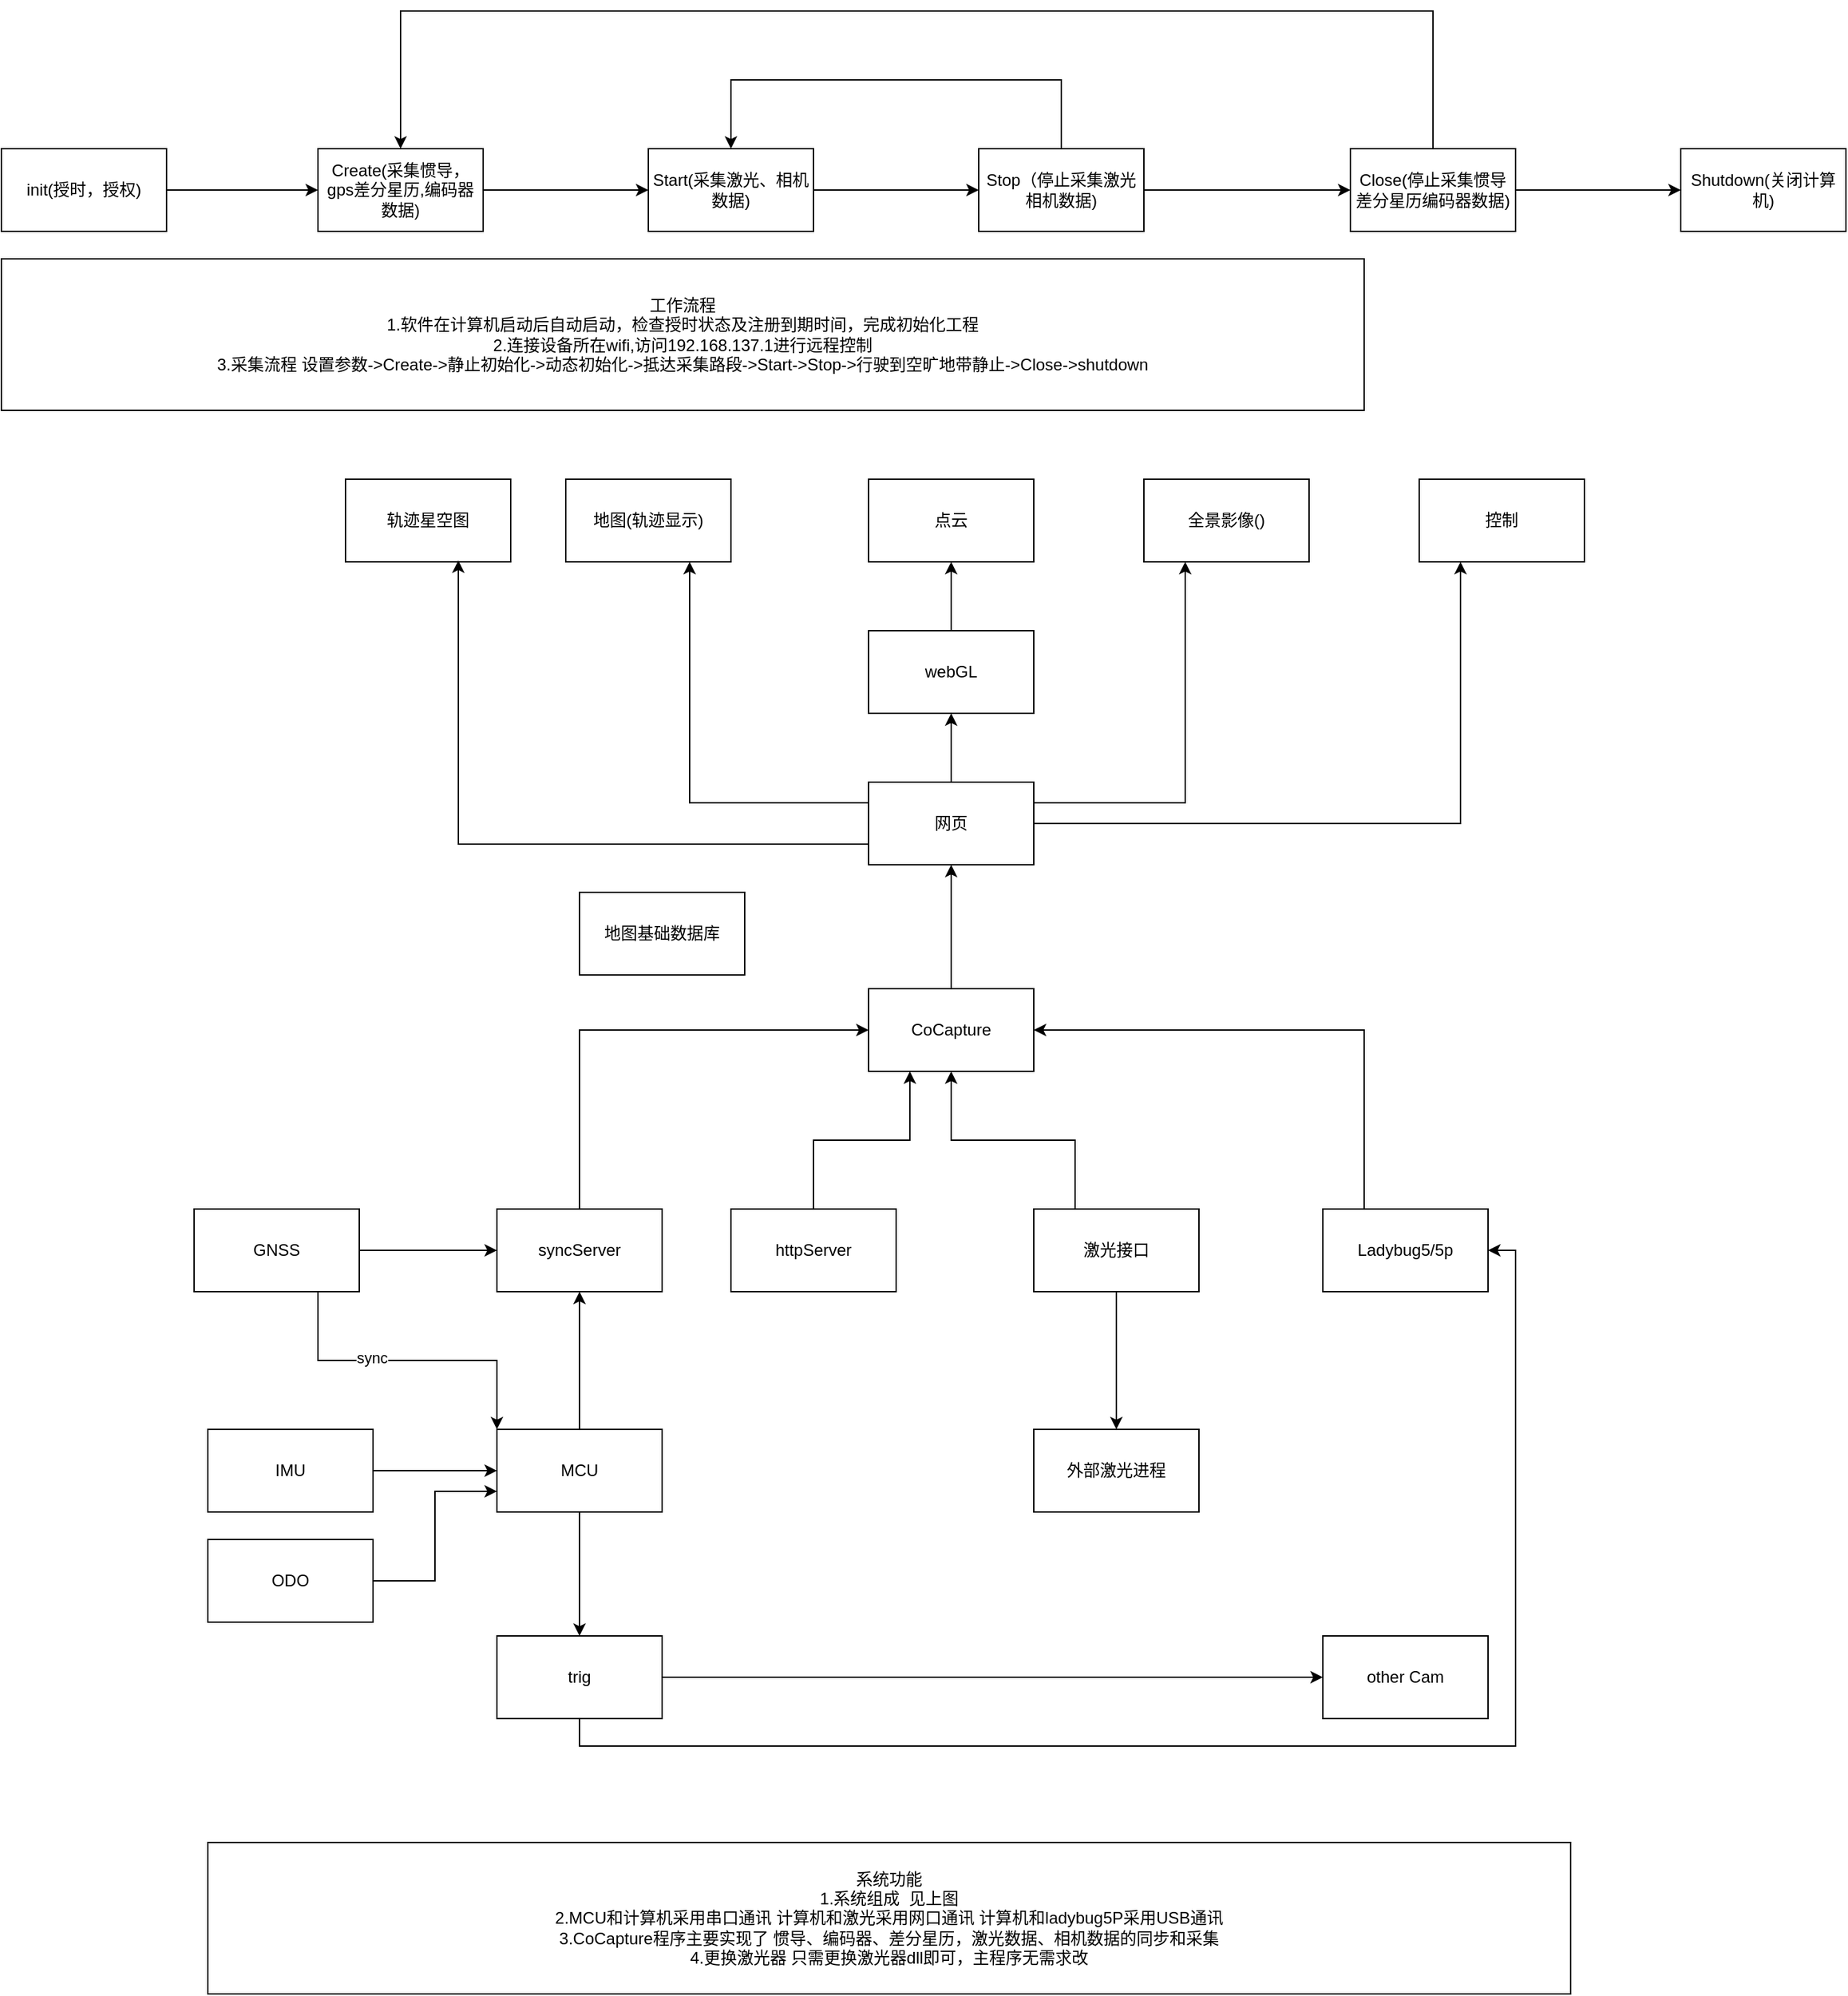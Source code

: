 <mxfile version="24.4.4" type="github">
  <diagram name="第 1 页" id="MG2fz1Bfg2p695yH_KMa">
    <mxGraphModel dx="3760" dy="2852" grid="1" gridSize="10" guides="1" tooltips="1" connect="1" arrows="1" fold="1" page="1" pageScale="1" pageWidth="827" pageHeight="1169" math="0" shadow="0">
      <root>
        <mxCell id="0" />
        <mxCell id="1" parent="0" />
        <mxCell id="xIZLLmD36oTW7W7khkmX-1" style="edgeStyle=orthogonalEdgeStyle;rounded=0;orthogonalLoop=1;jettySize=auto;html=1;exitX=0.5;exitY=0;exitDx=0;exitDy=0;entryX=0.5;entryY=1;entryDx=0;entryDy=0;" edge="1" parent="1" source="xIZLLmD36oTW7W7khkmX-2" target="xIZLLmD36oTW7W7khkmX-28">
          <mxGeometry relative="1" as="geometry" />
        </mxCell>
        <mxCell id="xIZLLmD36oTW7W7khkmX-2" value="CoCapture" style="rounded=0;whiteSpace=wrap;html=1;" vertex="1" parent="1">
          <mxGeometry x="110" y="70" width="120" height="60" as="geometry" />
        </mxCell>
        <mxCell id="xIZLLmD36oTW7W7khkmX-3" style="edgeStyle=orthogonalEdgeStyle;rounded=0;orthogonalLoop=1;jettySize=auto;html=1;exitX=0.5;exitY=0;exitDx=0;exitDy=0;entryX=0.25;entryY=1;entryDx=0;entryDy=0;" edge="1" parent="1" source="xIZLLmD36oTW7W7khkmX-4" target="xIZLLmD36oTW7W7khkmX-2">
          <mxGeometry relative="1" as="geometry" />
        </mxCell>
        <mxCell id="xIZLLmD36oTW7W7khkmX-4" value="httpServer" style="rounded=0;whiteSpace=wrap;html=1;" vertex="1" parent="1">
          <mxGeometry x="10" y="230" width="120" height="60" as="geometry" />
        </mxCell>
        <mxCell id="xIZLLmD36oTW7W7khkmX-5" value="" style="edgeStyle=orthogonalEdgeStyle;rounded=0;orthogonalLoop=1;jettySize=auto;html=1;" edge="1" parent="1" source="xIZLLmD36oTW7W7khkmX-7" target="xIZLLmD36oTW7W7khkmX-10">
          <mxGeometry relative="1" as="geometry" />
        </mxCell>
        <mxCell id="xIZLLmD36oTW7W7khkmX-6" style="edgeStyle=orthogonalEdgeStyle;rounded=0;orthogonalLoop=1;jettySize=auto;html=1;exitX=0.25;exitY=0;exitDx=0;exitDy=0;entryX=0.5;entryY=1;entryDx=0;entryDy=0;" edge="1" parent="1" source="xIZLLmD36oTW7W7khkmX-7" target="xIZLLmD36oTW7W7khkmX-2">
          <mxGeometry relative="1" as="geometry" />
        </mxCell>
        <mxCell id="xIZLLmD36oTW7W7khkmX-7" value="激光接口" style="rounded=0;whiteSpace=wrap;html=1;" vertex="1" parent="1">
          <mxGeometry x="230" y="230" width="120" height="60" as="geometry" />
        </mxCell>
        <mxCell id="xIZLLmD36oTW7W7khkmX-8" style="edgeStyle=orthogonalEdgeStyle;rounded=0;orthogonalLoop=1;jettySize=auto;html=1;exitX=0.25;exitY=0;exitDx=0;exitDy=0;entryX=1;entryY=0.5;entryDx=0;entryDy=0;" edge="1" parent="1" source="xIZLLmD36oTW7W7khkmX-9" target="xIZLLmD36oTW7W7khkmX-2">
          <mxGeometry relative="1" as="geometry" />
        </mxCell>
        <mxCell id="xIZLLmD36oTW7W7khkmX-9" value="Ladybug5/5p" style="rounded=0;whiteSpace=wrap;html=1;" vertex="1" parent="1">
          <mxGeometry x="440" y="230" width="120" height="60" as="geometry" />
        </mxCell>
        <mxCell id="xIZLLmD36oTW7W7khkmX-10" value="外部激光进程" style="rounded=0;whiteSpace=wrap;html=1;" vertex="1" parent="1">
          <mxGeometry x="230" y="390" width="120" height="60" as="geometry" />
        </mxCell>
        <mxCell id="xIZLLmD36oTW7W7khkmX-11" style="edgeStyle=orthogonalEdgeStyle;rounded=0;orthogonalLoop=1;jettySize=auto;html=1;entryX=0;entryY=0.5;entryDx=0;entryDy=0;exitX=0.5;exitY=0;exitDx=0;exitDy=0;" edge="1" parent="1" source="xIZLLmD36oTW7W7khkmX-12" target="xIZLLmD36oTW7W7khkmX-2">
          <mxGeometry relative="1" as="geometry" />
        </mxCell>
        <mxCell id="xIZLLmD36oTW7W7khkmX-12" value="syncServer" style="rounded=0;whiteSpace=wrap;html=1;" vertex="1" parent="1">
          <mxGeometry x="-160" y="230" width="120" height="60" as="geometry" />
        </mxCell>
        <mxCell id="xIZLLmD36oTW7W7khkmX-13" style="edgeStyle=orthogonalEdgeStyle;rounded=0;orthogonalLoop=1;jettySize=auto;html=1;entryX=0;entryY=0.5;entryDx=0;entryDy=0;" edge="1" parent="1" source="xIZLLmD36oTW7W7khkmX-14" target="xIZLLmD36oTW7W7khkmX-20">
          <mxGeometry relative="1" as="geometry" />
        </mxCell>
        <mxCell id="xIZLLmD36oTW7W7khkmX-14" value="IMU" style="rounded=0;whiteSpace=wrap;html=1;" vertex="1" parent="1">
          <mxGeometry x="-370" y="390" width="120" height="60" as="geometry" />
        </mxCell>
        <mxCell id="xIZLLmD36oTW7W7khkmX-15" style="edgeStyle=orthogonalEdgeStyle;rounded=0;orthogonalLoop=1;jettySize=auto;html=1;" edge="1" parent="1" source="xIZLLmD36oTW7W7khkmX-17" target="xIZLLmD36oTW7W7khkmX-21">
          <mxGeometry relative="1" as="geometry" />
        </mxCell>
        <mxCell id="xIZLLmD36oTW7W7khkmX-16" style="edgeStyle=orthogonalEdgeStyle;rounded=0;orthogonalLoop=1;jettySize=auto;html=1;entryX=1;entryY=0.5;entryDx=0;entryDy=0;exitX=0.5;exitY=1;exitDx=0;exitDy=0;" edge="1" parent="1" source="xIZLLmD36oTW7W7khkmX-17" target="xIZLLmD36oTW7W7khkmX-9">
          <mxGeometry relative="1" as="geometry" />
        </mxCell>
        <mxCell id="xIZLLmD36oTW7W7khkmX-17" value="trig" style="rounded=0;whiteSpace=wrap;html=1;" vertex="1" parent="1">
          <mxGeometry x="-160" y="540" width="120" height="60" as="geometry" />
        </mxCell>
        <mxCell id="xIZLLmD36oTW7W7khkmX-18" style="edgeStyle=orthogonalEdgeStyle;rounded=0;orthogonalLoop=1;jettySize=auto;html=1;entryX=0.5;entryY=0;entryDx=0;entryDy=0;" edge="1" parent="1" source="xIZLLmD36oTW7W7khkmX-20" target="xIZLLmD36oTW7W7khkmX-17">
          <mxGeometry relative="1" as="geometry" />
        </mxCell>
        <mxCell id="xIZLLmD36oTW7W7khkmX-19" style="edgeStyle=orthogonalEdgeStyle;rounded=0;orthogonalLoop=1;jettySize=auto;html=1;exitX=0.5;exitY=0;exitDx=0;exitDy=0;entryX=0.5;entryY=1;entryDx=0;entryDy=0;" edge="1" parent="1" source="xIZLLmD36oTW7W7khkmX-20" target="xIZLLmD36oTW7W7khkmX-12">
          <mxGeometry relative="1" as="geometry" />
        </mxCell>
        <mxCell id="xIZLLmD36oTW7W7khkmX-20" value="MCU" style="rounded=0;whiteSpace=wrap;html=1;" vertex="1" parent="1">
          <mxGeometry x="-160" y="390" width="120" height="60" as="geometry" />
        </mxCell>
        <mxCell id="xIZLLmD36oTW7W7khkmX-21" value="other Cam" style="rounded=0;whiteSpace=wrap;html=1;" vertex="1" parent="1">
          <mxGeometry x="440" y="540" width="120" height="60" as="geometry" />
        </mxCell>
        <mxCell id="xIZLLmD36oTW7W7khkmX-22" style="edgeStyle=orthogonalEdgeStyle;rounded=0;orthogonalLoop=1;jettySize=auto;html=1;entryX=0;entryY=0.75;entryDx=0;entryDy=0;" edge="1" parent="1" source="xIZLLmD36oTW7W7khkmX-23" target="xIZLLmD36oTW7W7khkmX-20">
          <mxGeometry relative="1" as="geometry" />
        </mxCell>
        <mxCell id="xIZLLmD36oTW7W7khkmX-23" value="ODO" style="rounded=0;whiteSpace=wrap;html=1;" vertex="1" parent="1">
          <mxGeometry x="-370" y="470" width="120" height="60" as="geometry" />
        </mxCell>
        <mxCell id="xIZLLmD36oTW7W7khkmX-24" style="edgeStyle=orthogonalEdgeStyle;rounded=0;orthogonalLoop=1;jettySize=auto;html=1;exitX=0.5;exitY=0;exitDx=0;exitDy=0;entryX=0.5;entryY=1;entryDx=0;entryDy=0;" edge="1" parent="1" source="xIZLLmD36oTW7W7khkmX-28" target="xIZLLmD36oTW7W7khkmX-30">
          <mxGeometry relative="1" as="geometry" />
        </mxCell>
        <mxCell id="xIZLLmD36oTW7W7khkmX-25" style="edgeStyle=orthogonalEdgeStyle;rounded=0;orthogonalLoop=1;jettySize=auto;html=1;entryX=0.75;entryY=1;entryDx=0;entryDy=0;exitX=0;exitY=0.25;exitDx=0;exitDy=0;" edge="1" parent="1" source="xIZLLmD36oTW7W7khkmX-28" target="xIZLLmD36oTW7W7khkmX-33">
          <mxGeometry relative="1" as="geometry" />
        </mxCell>
        <mxCell id="xIZLLmD36oTW7W7khkmX-26" style="edgeStyle=orthogonalEdgeStyle;rounded=0;orthogonalLoop=1;jettySize=auto;html=1;exitX=1;exitY=0.25;exitDx=0;exitDy=0;entryX=0.25;entryY=1;entryDx=0;entryDy=0;" edge="1" parent="1" source="xIZLLmD36oTW7W7khkmX-28" target="xIZLLmD36oTW7W7khkmX-34">
          <mxGeometry relative="1" as="geometry" />
        </mxCell>
        <mxCell id="xIZLLmD36oTW7W7khkmX-27" style="edgeStyle=orthogonalEdgeStyle;rounded=0;orthogonalLoop=1;jettySize=auto;html=1;exitX=1;exitY=0.5;exitDx=0;exitDy=0;entryX=0.25;entryY=1;entryDx=0;entryDy=0;" edge="1" parent="1" source="xIZLLmD36oTW7W7khkmX-28" target="xIZLLmD36oTW7W7khkmX-35">
          <mxGeometry relative="1" as="geometry" />
        </mxCell>
        <mxCell id="xIZLLmD36oTW7W7khkmX-28" value="网页" style="rounded=0;whiteSpace=wrap;html=1;" vertex="1" parent="1">
          <mxGeometry x="110" y="-80" width="120" height="60" as="geometry" />
        </mxCell>
        <mxCell id="xIZLLmD36oTW7W7khkmX-29" style="edgeStyle=orthogonalEdgeStyle;rounded=0;orthogonalLoop=1;jettySize=auto;html=1;exitX=0.5;exitY=0;exitDx=0;exitDy=0;entryX=0.5;entryY=1;entryDx=0;entryDy=0;" edge="1" parent="1" source="xIZLLmD36oTW7W7khkmX-30" target="xIZLLmD36oTW7W7khkmX-32">
          <mxGeometry relative="1" as="geometry" />
        </mxCell>
        <mxCell id="xIZLLmD36oTW7W7khkmX-30" value="webGL" style="rounded=0;whiteSpace=wrap;html=1;" vertex="1" parent="1">
          <mxGeometry x="110" y="-190" width="120" height="60" as="geometry" />
        </mxCell>
        <mxCell id="xIZLLmD36oTW7W7khkmX-31" value="地图基础数据库" style="rounded=0;whiteSpace=wrap;html=1;" vertex="1" parent="1">
          <mxGeometry x="-100" width="120" height="60" as="geometry" />
        </mxCell>
        <mxCell id="xIZLLmD36oTW7W7khkmX-32" value="点云" style="rounded=0;whiteSpace=wrap;html=1;" vertex="1" parent="1">
          <mxGeometry x="110" y="-300" width="120" height="60" as="geometry" />
        </mxCell>
        <mxCell id="xIZLLmD36oTW7W7khkmX-33" value="地图(轨迹显示)" style="rounded=0;whiteSpace=wrap;html=1;" vertex="1" parent="1">
          <mxGeometry x="-110" y="-300" width="120" height="60" as="geometry" />
        </mxCell>
        <mxCell id="xIZLLmD36oTW7W7khkmX-34" value="全景影像()" style="rounded=0;whiteSpace=wrap;html=1;" vertex="1" parent="1">
          <mxGeometry x="310" y="-300" width="120" height="60" as="geometry" />
        </mxCell>
        <mxCell id="xIZLLmD36oTW7W7khkmX-35" value="控制" style="rounded=0;whiteSpace=wrap;html=1;" vertex="1" parent="1">
          <mxGeometry x="510" y="-300" width="120" height="60" as="geometry" />
        </mxCell>
        <mxCell id="xIZLLmD36oTW7W7khkmX-36" value="轨迹星空图" style="rounded=0;whiteSpace=wrap;html=1;" vertex="1" parent="1">
          <mxGeometry x="-270" y="-300" width="120" height="60" as="geometry" />
        </mxCell>
        <mxCell id="xIZLLmD36oTW7W7khkmX-37" style="edgeStyle=orthogonalEdgeStyle;rounded=0;orthogonalLoop=1;jettySize=auto;html=1;exitX=0;exitY=0.75;exitDx=0;exitDy=0;entryX=0.683;entryY=0.983;entryDx=0;entryDy=0;entryPerimeter=0;" edge="1" parent="1" source="xIZLLmD36oTW7W7khkmX-28" target="xIZLLmD36oTW7W7khkmX-36">
          <mxGeometry relative="1" as="geometry" />
        </mxCell>
        <mxCell id="xIZLLmD36oTW7W7khkmX-38" style="edgeStyle=orthogonalEdgeStyle;rounded=0;orthogonalLoop=1;jettySize=auto;html=1;exitX=0.75;exitY=1;exitDx=0;exitDy=0;entryX=0;entryY=0;entryDx=0;entryDy=0;" edge="1" parent="1" source="xIZLLmD36oTW7W7khkmX-41" target="xIZLLmD36oTW7W7khkmX-20">
          <mxGeometry relative="1" as="geometry" />
        </mxCell>
        <mxCell id="xIZLLmD36oTW7W7khkmX-39" value="sync" style="edgeLabel;html=1;align=center;verticalAlign=middle;resizable=0;points=[];" vertex="1" connectable="0" parent="xIZLLmD36oTW7W7khkmX-38">
          <mxGeometry x="-0.236" y="2" relative="1" as="geometry">
            <mxPoint x="1" as="offset" />
          </mxGeometry>
        </mxCell>
        <mxCell id="xIZLLmD36oTW7W7khkmX-40" style="edgeStyle=orthogonalEdgeStyle;rounded=0;orthogonalLoop=1;jettySize=auto;html=1;exitX=1;exitY=0.5;exitDx=0;exitDy=0;entryX=0;entryY=0.5;entryDx=0;entryDy=0;" edge="1" parent="1" source="xIZLLmD36oTW7W7khkmX-41" target="xIZLLmD36oTW7W7khkmX-12">
          <mxGeometry relative="1" as="geometry" />
        </mxCell>
        <mxCell id="xIZLLmD36oTW7W7khkmX-41" value="GNSS" style="rounded=0;whiteSpace=wrap;html=1;" vertex="1" parent="1">
          <mxGeometry x="-380" y="230" width="120" height="60" as="geometry" />
        </mxCell>
        <mxCell id="xIZLLmD36oTW7W7khkmX-42" style="edgeStyle=orthogonalEdgeStyle;rounded=0;orthogonalLoop=1;jettySize=auto;html=1;entryX=0;entryY=0.5;entryDx=0;entryDy=0;" edge="1" parent="1" source="xIZLLmD36oTW7W7khkmX-43" target="xIZLLmD36oTW7W7khkmX-46">
          <mxGeometry relative="1" as="geometry" />
        </mxCell>
        <mxCell id="xIZLLmD36oTW7W7khkmX-43" value="init(授时，授权)" style="rounded=0;whiteSpace=wrap;html=1;" vertex="1" parent="1">
          <mxGeometry x="-520" y="-540" width="120" height="60" as="geometry" />
        </mxCell>
        <mxCell id="xIZLLmD36oTW7W7khkmX-44" style="edgeStyle=orthogonalEdgeStyle;rounded=0;orthogonalLoop=1;jettySize=auto;html=1;exitX=0.5;exitY=1;exitDx=0;exitDy=0;" edge="1" parent="1" source="xIZLLmD36oTW7W7khkmX-43" target="xIZLLmD36oTW7W7khkmX-43">
          <mxGeometry relative="1" as="geometry" />
        </mxCell>
        <mxCell id="xIZLLmD36oTW7W7khkmX-45" style="edgeStyle=orthogonalEdgeStyle;rounded=0;orthogonalLoop=1;jettySize=auto;html=1;exitX=1;exitY=0.5;exitDx=0;exitDy=0;entryX=0;entryY=0.5;entryDx=0;entryDy=0;" edge="1" parent="1" source="xIZLLmD36oTW7W7khkmX-46" target="xIZLLmD36oTW7W7khkmX-48">
          <mxGeometry relative="1" as="geometry" />
        </mxCell>
        <mxCell id="xIZLLmD36oTW7W7khkmX-46" value="Create(采集惯导，gps差分星历,编码器数据)" style="rounded=0;whiteSpace=wrap;html=1;" vertex="1" parent="1">
          <mxGeometry x="-290" y="-540" width="120" height="60" as="geometry" />
        </mxCell>
        <mxCell id="xIZLLmD36oTW7W7khkmX-47" style="edgeStyle=orthogonalEdgeStyle;rounded=0;orthogonalLoop=1;jettySize=auto;html=1;exitX=1;exitY=0.5;exitDx=0;exitDy=0;entryX=0;entryY=0.5;entryDx=0;entryDy=0;" edge="1" parent="1" source="xIZLLmD36oTW7W7khkmX-48" target="xIZLLmD36oTW7W7khkmX-51">
          <mxGeometry relative="1" as="geometry" />
        </mxCell>
        <mxCell id="xIZLLmD36oTW7W7khkmX-48" value="Start(采集激光、相机数据)" style="rounded=0;whiteSpace=wrap;html=1;" vertex="1" parent="1">
          <mxGeometry x="-50" y="-540" width="120" height="60" as="geometry" />
        </mxCell>
        <mxCell id="xIZLLmD36oTW7W7khkmX-49" style="edgeStyle=orthogonalEdgeStyle;rounded=0;orthogonalLoop=1;jettySize=auto;html=1;exitX=1;exitY=0.5;exitDx=0;exitDy=0;entryX=0;entryY=0.5;entryDx=0;entryDy=0;" edge="1" parent="1" source="xIZLLmD36oTW7W7khkmX-51" target="xIZLLmD36oTW7W7khkmX-54">
          <mxGeometry relative="1" as="geometry" />
        </mxCell>
        <mxCell id="xIZLLmD36oTW7W7khkmX-50" style="edgeStyle=orthogonalEdgeStyle;rounded=0;orthogonalLoop=1;jettySize=auto;html=1;exitX=0.5;exitY=0;exitDx=0;exitDy=0;entryX=0.5;entryY=0;entryDx=0;entryDy=0;" edge="1" parent="1" source="xIZLLmD36oTW7W7khkmX-51" target="xIZLLmD36oTW7W7khkmX-48">
          <mxGeometry relative="1" as="geometry">
            <Array as="points">
              <mxPoint x="250" y="-590" />
              <mxPoint x="10" y="-590" />
            </Array>
          </mxGeometry>
        </mxCell>
        <mxCell id="xIZLLmD36oTW7W7khkmX-51" value="Stop（停止采集激光相机数据)" style="rounded=0;whiteSpace=wrap;html=1;" vertex="1" parent="1">
          <mxGeometry x="190" y="-540" width="120" height="60" as="geometry" />
        </mxCell>
        <mxCell id="xIZLLmD36oTW7W7khkmX-52" style="edgeStyle=orthogonalEdgeStyle;rounded=0;orthogonalLoop=1;jettySize=auto;html=1;exitX=1;exitY=0.5;exitDx=0;exitDy=0;entryX=0;entryY=0.5;entryDx=0;entryDy=0;" edge="1" parent="1" source="xIZLLmD36oTW7W7khkmX-54" target="xIZLLmD36oTW7W7khkmX-55">
          <mxGeometry relative="1" as="geometry" />
        </mxCell>
        <mxCell id="xIZLLmD36oTW7W7khkmX-53" style="edgeStyle=orthogonalEdgeStyle;rounded=0;orthogonalLoop=1;jettySize=auto;html=1;exitX=0.5;exitY=0;exitDx=0;exitDy=0;entryX=0.5;entryY=0;entryDx=0;entryDy=0;" edge="1" parent="1" source="xIZLLmD36oTW7W7khkmX-54" target="xIZLLmD36oTW7W7khkmX-46">
          <mxGeometry relative="1" as="geometry">
            <Array as="points">
              <mxPoint x="520" y="-640" />
              <mxPoint x="-230" y="-640" />
            </Array>
          </mxGeometry>
        </mxCell>
        <mxCell id="xIZLLmD36oTW7W7khkmX-54" value="Close(停止采集惯导差分星历编码器数据)" style="rounded=0;whiteSpace=wrap;html=1;" vertex="1" parent="1">
          <mxGeometry x="460" y="-540" width="120" height="60" as="geometry" />
        </mxCell>
        <mxCell id="xIZLLmD36oTW7W7khkmX-55" value="Shutdown(关闭计算机)" style="rounded=0;whiteSpace=wrap;html=1;" vertex="1" parent="1">
          <mxGeometry x="700" y="-540" width="120" height="60" as="geometry" />
        </mxCell>
        <mxCell id="xIZLLmD36oTW7W7khkmX-56" value="工作流程&lt;br&gt;1.软件在计算机启动后自动启动，检查授时状态及注册到期时间，完成初始化工程&lt;br&gt;2.连接设备所在wifi,访问192.168.137.1进行远程控制&lt;br&gt;3.采集流程 设置参数-&amp;gt;Create-&amp;gt;静止初始化-&amp;gt;动态初始化-&amp;gt;抵达采集路段-&amp;gt;Start-&amp;gt;Stop-&amp;gt;行驶到空旷地带静止-&amp;gt;Close-&amp;gt;shutdown" style="rounded=0;whiteSpace=wrap;html=1;" vertex="1" parent="1">
          <mxGeometry x="-520" y="-460" width="990" height="110" as="geometry" />
        </mxCell>
        <mxCell id="xIZLLmD36oTW7W7khkmX-57" value="系统功能&lt;br&gt;1.系统组成&amp;nbsp; 见上图&lt;br&gt;2.MCU和计算机采用串口通讯 计算机和激光采用网口通讯 计算机和ladybug5P采用USB通讯&lt;br&gt;3.CoCapture程序主要实现了 惯导、编码器、差分星历，激光数据、相机数据的同步和采集&lt;br&gt;4.更换激光器 只需更换激光器dll即可，主程序无需求改" style="rounded=0;whiteSpace=wrap;html=1;" vertex="1" parent="1">
          <mxGeometry x="-370" y="690" width="990" height="110" as="geometry" />
        </mxCell>
      </root>
    </mxGraphModel>
  </diagram>
</mxfile>
